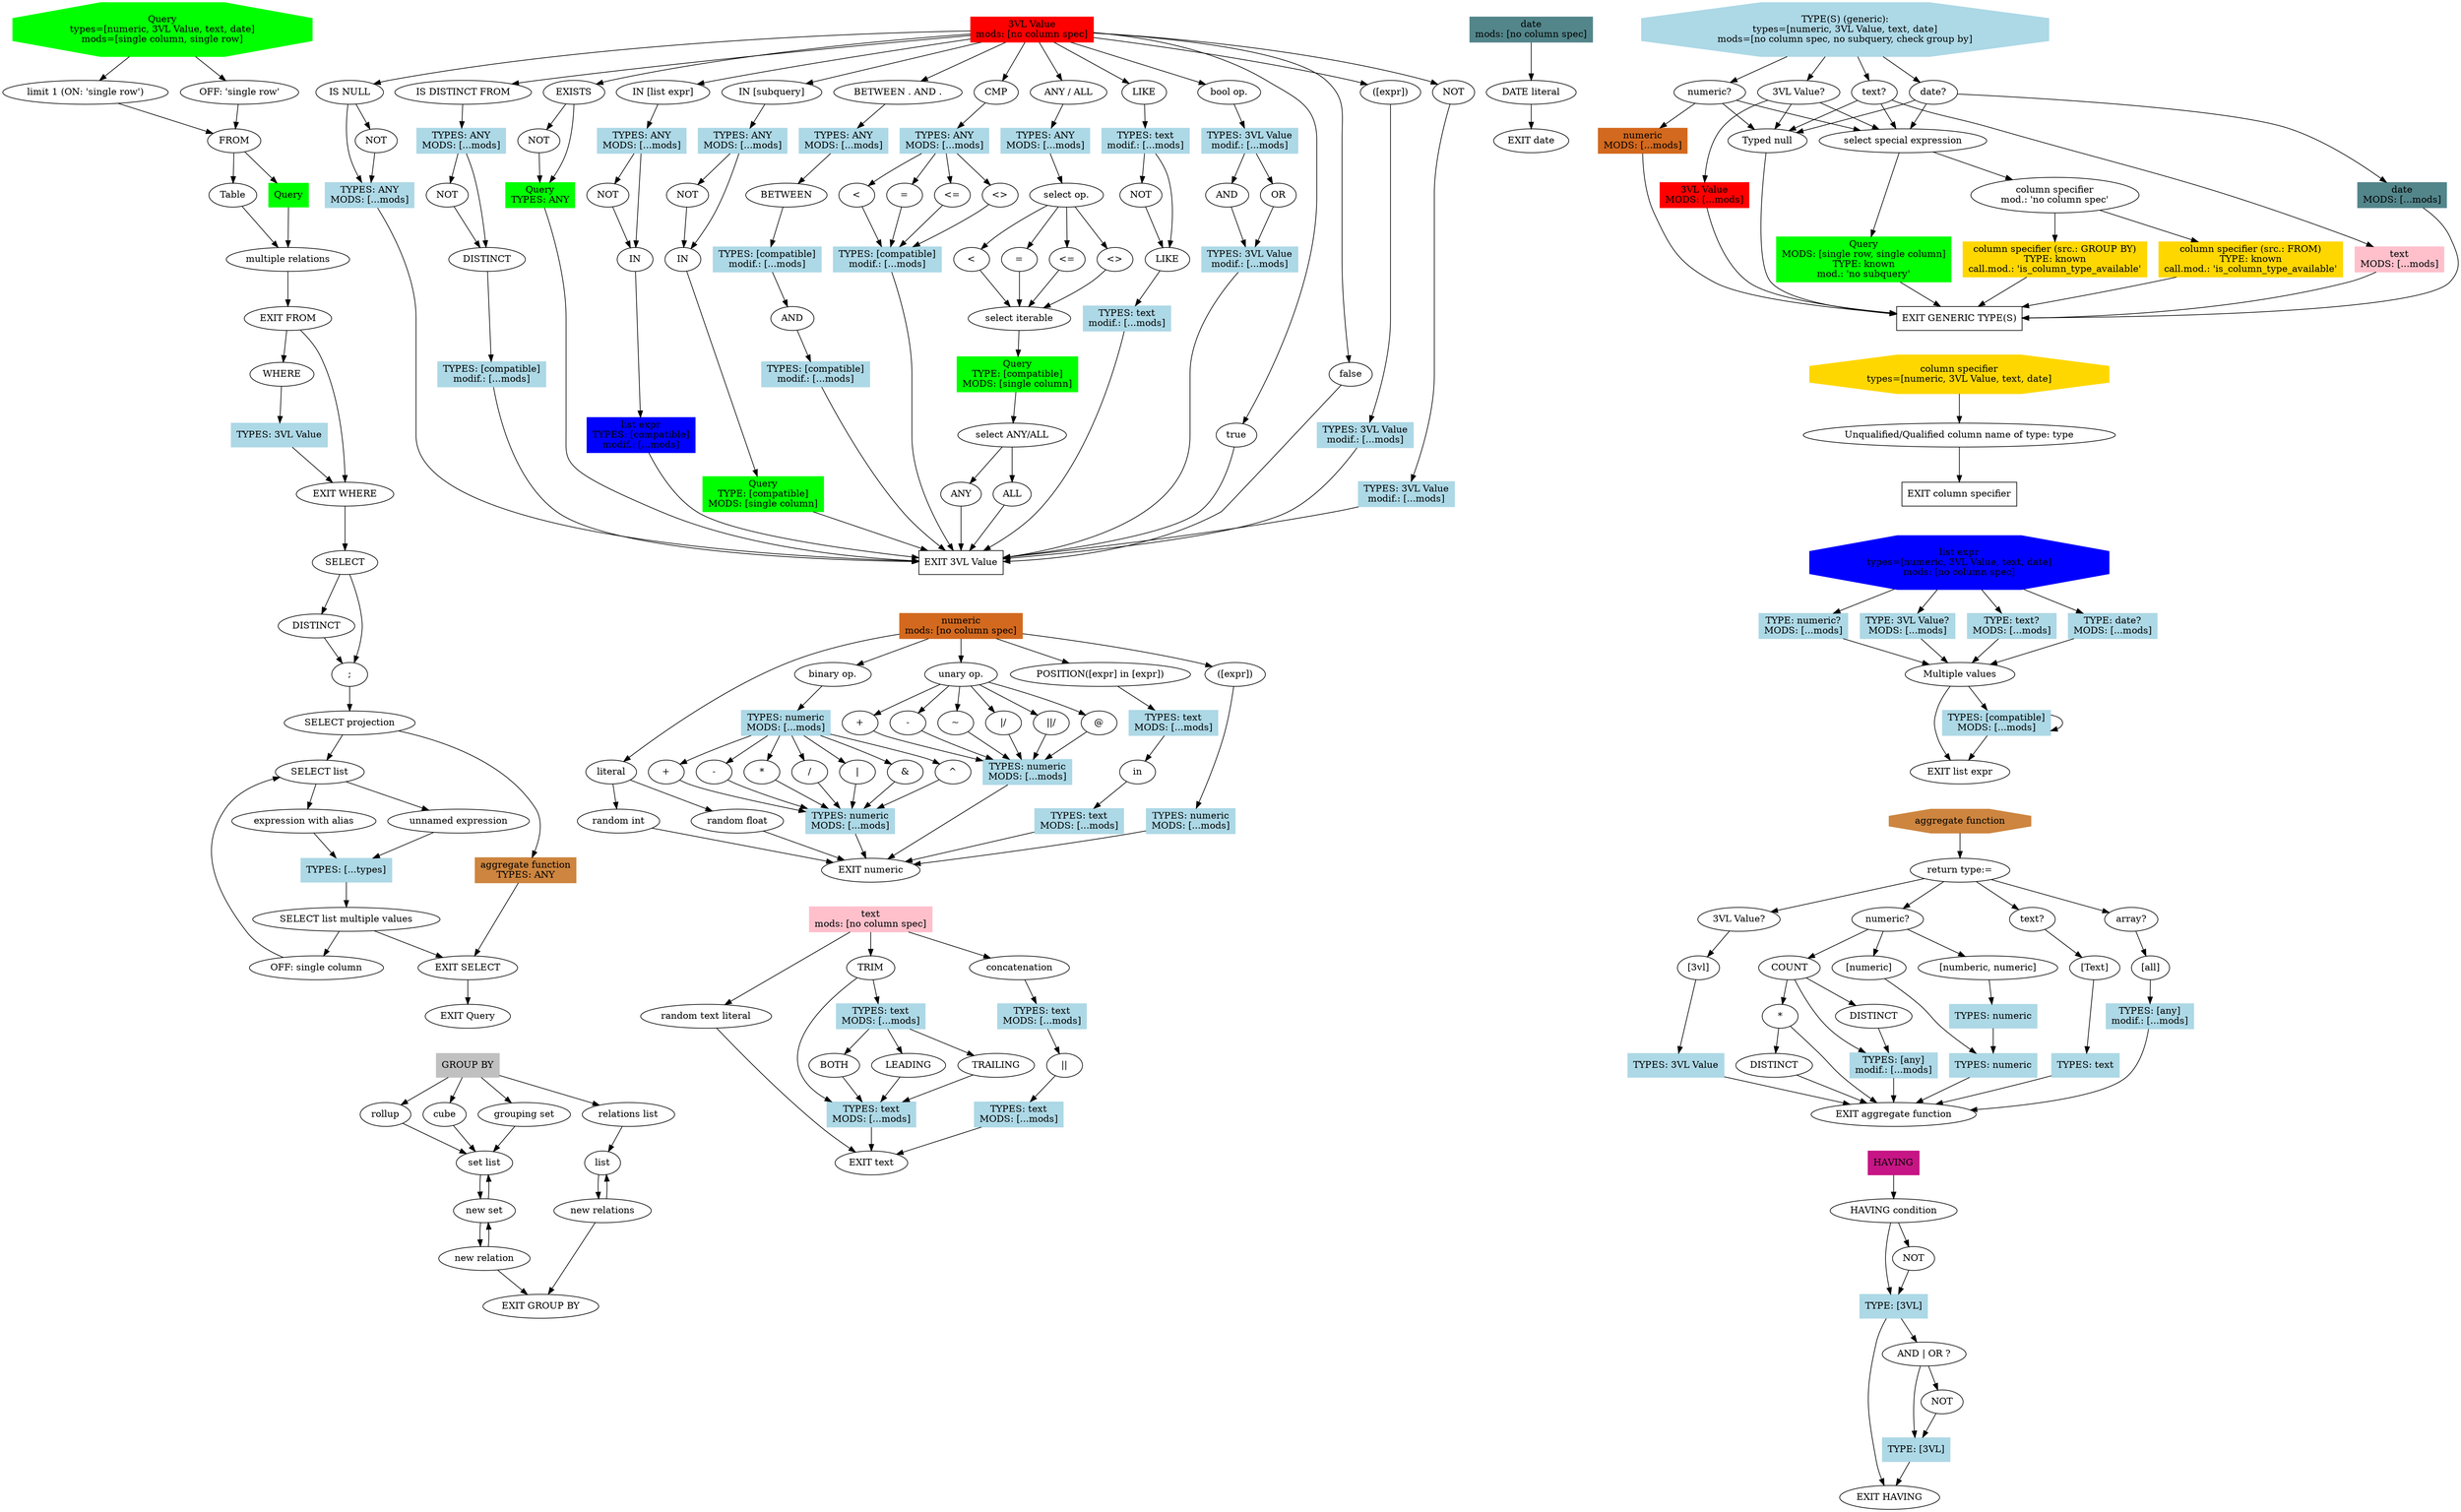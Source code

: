# Structure is ALWAYS as follows:
# 1. General rule is place function definitions inside their own subgraphs.
# 2. Functional node begins from the node_name node.

# 3. Function definitions & calls look as follows:
# 1) Definitions:
# subgraph def_{node_name} {
#     {node_name} [
#         TYPES="[{type_name}, ...]" (multiple type variants can be choosen, none can be choosen)
#         MODS="[{mod_name}, ...]"
#         uses_wrapped_types="true" (whether to wrap types into the subgraph's type, if subgraph has an inner type)
#         ...
#     ]
#     EXIT_{node_name} [label="EXIT {node_label}"]
#     ...
# }
# 2) Calls (execution will move to a root of a different subgraph):
#     call{caller_num}_{node_name} [
#         TYPES="[{type_name}, ...]" OR "[any]" OR "[known]" OR "[compatible]" OR "[...]" (passes all argument types further),
#         MODS="[{mod_name}, ...]" OR "[...]" (passes all argument modifiers further),
#         ...
#     ]
#
# TYPE, TYPES and MOD in definitions are only for type-checking.
# All specified types of modifiers (TYPE, TYPES, MOD) are required to be passed by caller.
# If TYPES="[any]", all types are selected.
# If TYPES="[compatible]" or TYPES="[known]", the types are popped from the reprective stacks.
# from the respective stacks

# 4. Typed node (with a question mark at the end in definition label):
# {node_name} [TYPE_NAME="type_name"]
# TYPE_NAME is the name of a type listed in function declaration.
# The node will be turned off or on respective to the types passed to function call.

# 4.1 A node with a modifier
# {node_name} [modifier="[trig_name]", modifier_mode="on"/"off"]
# if `modifier` is present in the modifiers, turn the node on or off according to the modifier_mode.

# 4.2 A node with a call modifier
# {node_name} [call_modifier="[call_trig_name]"]
# if the function corresponding to call_trig_name returns true (handler registered in code),
# the node is on. Otherwise, it is off.

# 5. Exit a callable node:
# EXIT_{node_name} [label="EXIT {node_label}"]

# 6. Call a callable node with params:
# call{caller_num}_{node_name} [TYPES={...}, MODS={...}, ...]
# ... -> call...
# there can be multiple callers, so each caller should have a unique id
# values of TYPES and MOD are exact mathes to those in definition

# 7. Call a callable node without params:
# call{caller_num}_{node_name} [...]
# ... -> call...

# 8. These are ignored:
# 1) ... -> ... [color=none]
# 2) Graphviz params in [] (label, shape...)

# 9. Define a node before referencing it:
# FROM []
# Query -> FROM

# 10. Don't do this:
# ... -> ... -> ...

# 11. subgraph ignore {} is completely ignored

# 12. Do NOT use block comments /* */

# 13 [temporary]. Mark nodes that will generate a literal value with 100%
# probability as node[literal="t"]

# 14. To use modifiers provided in arguments, mark a node with modifier="MOD. NAME", modifier_mode="off" / modifier_mode="on"

digraph G {
    subgraph def_Query {
        Query [TYPES="[numeric, 3VL Value, text, date]", MODS="[single column, single row]", label="Query\ntypes=[numeric, 3VL Value, text, date]\nmods=[single column, single row]", shape=octagon, style=filled, color=green]
        EXIT_Query [label="EXIT Query"]

        FROM []

        single_value_true [label="limit 1 (ON: 'single row')", modifier="single row", modifier_mode="on"]
        Query -> single_value_true
        single_value_true -> FROM

        single_value_false [label="OFF: 'single row'", modifier="single row", modifier_mode="off"]
        Query -> single_value_false
        single_value_false -> FROM

        // limit [label="limit [num]"]
        // single_value_false -> limit
        // call52_types [TYPES="[numeric]", MODS="[no column spec]", label="TYPES: numeric\nMODS: [no column spec]", shape=rectangle, style=filled, color=lightblue]
        // limit -> call52_types
        // call52_types -> FROM

        FROM_multiple_relations [label="multiple relations"]

        Table []
        FROM -> Table
        Table -> FROM_multiple_relations
        // FROM_multiple_relations -> Table

        call0_Query [label="Query", shape=rectangle, TYPES="[any]", MODS="[]", style=filled, color=green]
        FROM -> call0_Query
        call0_Query -> FROM_multiple_relations
        // FROM_multiple_relations -> call0_Query

        EXIT_FROM [label="EXIT FROM"]
        FROM_multiple_relations -> EXIT_FROM

        WHERE [label="WHERE"]
        EXIT_FROM -> WHERE

        call53_types [TYPES="[3VL Value]", label="TYPES: 3VL Value", shape=rectangle, style=filled, color=lightblue]
        WHERE -> call53_types

        SELECT []
        EXIT_WHERE [label="EXIT WHERE"]
        call53_types -> EXIT_WHERE
        EXIT_FROM -> EXIT_WHERE

        SELECT []
        EXIT_SELECT [label="EXIT SELECT"]

        EXIT_WHERE -> SELECT

        // call0_group_by [label="GROUP BY Statement", TYPES="[known]", shape=rectangle, style=filled, color=gray]
        // EXIT_WHERE -> call0_group_by
        // call0_group_by -> SELECT

        SELECT_DISTINCT [label="DISTINCT"]
        // SELECT_PERCENT [label="PERCENT"]
        // SELECT_TOP [label="TOP"]
        // call43_types [TYPES="[numeric]", label="TYPES: numeric", shape=rectangle, style=filled, color=lightblue]
        // SELECT_WITH_TIES [label="WITH TIES"]
        SELECT_distinct_end [label=";"]
        // SELECT_percent_end [label=";"]

        SELECT -> SELECT_DISTINCT
        SELECT_DISTINCT -> SELECT_distinct_end
        SELECT -> SELECT_distinct_end
        // SELECT_distinct_end -> SELECT_TOP
        // SELECT_TOP -> call43_types
        // call43_types -> SELECT_PERCENT
        // SELECT_PERCENT -> SELECT_percent_end
        // call43_types -> SELECT_percent_end
        // SELECT_percent_end -> SELECT_WITH_TIES

        SELECT_projection [label="SELECT projection"]
        // SELECT_WITH_TIES -> SELECT_projection
        SELECT_distinct_end -> SELECT_projection
        // SELECT_percent_end -> SELECT_projection

        SELECT_list [label="SELECT list"]
        // SELECT_wildcard[label="*"]
        // SELECT_qualified_wildcard[label="qualified wildcard"]
        SELECT_unnamed_expr[label="unnamed expression"]
        SELECT_expr_with_alias[label="expression with alias"]
        SELECT_list_multiple_values[label="SELECT list multiple values"]

        SELECT_projection -> SELECT_list
        // SELECT_list -> SELECT_wildcard
        // SELECT_list -> SELECT_qualified_wildcard
        SELECT_list -> SELECT_unnamed_expr
        SELECT_list -> SELECT_expr_with_alias
        call54_types [label="TYPES: [...types]", TYPES="[...]", shape=rectangle, style=filled, color=lightblue]
        SELECT_unnamed_expr -> call54_types
        SELECT_expr_with_alias -> call54_types

        call54_types -> SELECT_list_multiple_values 
        SELECT_list_multiple_values -> EXIT_SELECT
        SELECT_list_multiple_values_single_column_false [label="OFF: single column", modifier="single column", modifier_mode="off"]
        SELECT_list_multiple_values -> SELECT_list_multiple_values_single_column_false
        SELECT_list_multiple_values_single_column_false -> SELECT_list

        // call0_having [label="HAVING", TYPES="[known]", MODS="[]", shape=rectangle, style=filled, color=mediumvioletred]
        // EXIT_SELECT -> call0_having
        // call0_having -> EXIT_Query
        call0_aggregate_function [label="aggregate function\nTYPES: ANY", TYPES="[any]", shape = rectangle, style=filled, color=peru]
        SELECT_projection -> call0_aggregate_function
        call0_aggregate_function -> EXIT_SELECT
        EXIT_SELECT -> EXIT_Query
    }

    subgraph def_VAL_3 {
        VAL_3 [shape=rectangle, label="3VL Value\nmods: [no column spec]", MODS="[no column spec]", style=filled, color=red]
        EXIT_VAL_3 [shape=rectangle, label="EXIT 3VL Value"]

        IsNull [label="IS NULL"]
        call55_types [TYPES="[any]", MODS="[...]", label="TYPES: ANY\nMODS: [...mods]", shape=rectangle, color=lightblue, style=filled]
        VAL_3 -> IsNull
        IsNull -> call55_types
        IsNull_not [label="NOT"]
        IsNull -> IsNull_not
        IsNull_not -> call55_types
        call55_types -> EXIT_VAL_3

        IsDistinctFrom [label="IS DISTINCT FROM"]
        call56_types [TYPES="[any]", MODS="[...]", label="TYPES: ANY\nMODS: [...mods]", shape=rectangle, color=lightblue, style=filled]
        IsDistinctNOT [label="NOT"]
        DISTINCT []
        call21_types [MODS="[...]", TYPES="[compatible]", label="TYPES: [compatible]\nmodif.: [...mods]", shape=rectangle, style=filled, color=lightblue]
        VAL_3 -> IsDistinctFrom
        IsDistinctFrom -> call56_types
        call56_types -> IsDistinctNOT
        IsDistinctNOT -> DISTINCT
        call56_types -> DISTINCT
        DISTINCT -> call21_types
        call21_types -> EXIT_VAL_3

        Exists_not [label="NOT"]
        Exists [label="EXISTS"]
        call2_Query [TYPES="[any]", MODS="[]", label="Query\nTYPES: ANY", shape=rectangle, style=filled, color=green]
        VAL_3 -> Exists
        Exists -> call2_Query
        call2_Query -> EXIT_VAL_3
        Exists -> Exists_not
        Exists_not -> call2_Query

        InList[label="IN [list expr]"]
        InListNot [label="NOT"]
        InListIn [label="IN"]
        VAL_3 -> InList
        call57_types [TYPES="[any]", MODS="[...]", label="TYPES: ANY\nMODS: [...mods]", shape=rectangle, color=lightblue, style=filled]
        InList -> call57_types
        call57_types -> InListNot
        InListNot -> InListIn
        call57_types -> InListIn
        call1_list_expr [TYPES="[compatible]", MODS="[...]", label="list expr\nTYPES: [compatible]\nmodif.: [...mods]", shape=rectangle, style=filled, color=blue]
        InListIn -> call1_list_expr
        call1_list_expr -> EXIT_VAL_3

        InSubquery[label="IN [subquery]"]
        InSubqueryNot [label="NOT"]
        InSubqueryIn [label="IN"]
        call58_types [TYPES="[any]", MODS="[...]", label="TYPES: ANY\nMODS: [...mods]", shape=rectangle, color=lightblue, style=filled]
        VAL_3 -> InSubquery
        InSubquery -> call58_types
        call58_types -> InSubqueryNot
        InSubqueryNot -> InSubqueryIn
        call58_types -> InSubqueryIn
        call3_Query [TYPES="[compatible]", MODS="[single column]", label="Query\nTYPE: [compatible]\nMODS: [single column]", shape=rectangle, style=filled, color=green]
        InSubqueryIn -> call3_Query
        call3_Query -> EXIT_VAL_3

        Between[label="BETWEEN . AND ."]
        BetweenBetween [label="BETWEEN"]
        BetweenBetweenAnd [label="AND"]
        VAL_3 -> Between
        call59_types [TYPES="[any]", MODS="[...]", label="TYPES: ANY\nMODS: [...mods]", shape=rectangle, color=lightblue, style=filled]
        Between -> call59_types
        call59_types -> BetweenBetween
        call22_types [MODS="[...]", TYPES="[compatible]", label="TYPES: [compatible]\nmodif.: [...mods]", shape=rectangle, style=filled, color=lightblue]
        BetweenBetween -> call22_types
        call22_types -> BetweenBetweenAnd
        call23_types [MODS="[...]", TYPES="[compatible]", label="TYPES: [compatible]\nmodif.: [...mods]", shape=rectangle, style=filled, color=lightblue]
        BetweenBetweenAnd -> call23_types
        call23_types -> EXIT_VAL_3

        BinaryComp[label="CMP"]
        BinaryCompLess [label="<"]
        BinaryCompEqual [label="="]
        BinaryCompLessEqual [label="<="]
        BinaryCompUnEqual [label="<>"]
        VAL_3 -> BinaryComp
        call60_types [TYPES="[any]", MODS="[...]", label="TYPES: ANY\nMODS: [...mods]", shape=rectangle, color=lightblue, style=filled]
        BinaryComp -> call60_types
        call24_types [MODS="[...]", TYPES="[compatible]", label="TYPES: [compatible]\nmodif.: [...mods]", shape=rectangle, style=filled, color=lightblue]
        call60_types -> BinaryCompLess
        BinaryCompLess -> call24_types
        call60_types -> BinaryCompEqual
        BinaryCompEqual -> call24_types
        call60_types -> BinaryCompLessEqual
        BinaryCompLessEqual -> call24_types
        call60_types -> BinaryCompUnEqual
        BinaryCompUnEqual -> call24_types
        call24_types -> EXIT_VAL_3

        AnyAll[label="ANY / ALL"]
        AnyAllSelectOp[label="select op."]
        AnyAllLess [label="<"]
        AnyAllEqual [label="="]
        AnyAllLessEqual [label="<="]
        AnyAllUnEqual [label="<>"]
        AnyAllSelectIter[label="select iterable"]
        AnyAllAnyAll[label="select ANY/ALL"]
        AnyAllAnyAllAny[label="ANY"]
        AnyAllAnyAllAll[label="ALL"]
        VAL_3 -> AnyAll
        call61_types [TYPES="[any]", MODS="[...]", label="TYPES: ANY\nMODS: [...mods]", shape=rectangle, color=lightblue, style=filled]
        AnyAll -> call61_types
        call61_types -> AnyAllSelectOp
        AnyAllSelectOp -> AnyAllLess
        AnyAllLess -> AnyAllSelectIter
        AnyAllSelectOp -> AnyAllEqual
        AnyAllEqual -> AnyAllSelectIter
        AnyAllSelectOp -> AnyAllLessEqual
        AnyAllLessEqual -> AnyAllSelectIter
        AnyAllSelectOp -> AnyAllUnEqual
        AnyAllUnEqual -> AnyAllSelectIter
        call4_Query [TYPES="[compatible]", MODS="[single column]", label="Query\nTYPE: [compatible]\nMODS: [single column]", shape=rectangle, style=filled, color=green]
        AnyAllSelectIter -> call4_Query
        call4_Query -> AnyAllAnyAll
        AnyAllAnyAll -> AnyAllAnyAllAny
        AnyAllAnyAllAny -> EXIT_VAL_3
        AnyAllAnyAll -> AnyAllAnyAllAll
        AnyAllAnyAllAll -> EXIT_VAL_3

        BinaryStringLike[label="LIKE"]
        BinaryStringLikeNot [label="NOT"]
        BinaryStringLikeIn [label="LIKE"]
        VAL_3 -> BinaryStringLike
        call25_types [MODS="[...]", TYPES="[text]", label="TYPES: text\nmodif.: [...mods]", shape=rectangle, style=filled, color=lightblue]
        BinaryStringLike -> call25_types
        call25_types -> BinaryStringLikeNot
        BinaryStringLikeNot -> BinaryStringLikeIn
        call25_types -> BinaryStringLikeIn
        call26_types [MODS="[...]", TYPES="[text]", label="TYPES: text\nmodif.: [...mods]", shape=rectangle, style=filled, color=lightblue]
        BinaryStringLikeIn -> call26_types
        call26_types -> EXIT_VAL_3

        BinaryBooleanOpV3[label="bool op."]
        BinaryBooleanOpV3AND [label="AND"]
        BinaryBooleanOpV3OR [label="OR"]
        // BinaryBooleanOpV3XOR [label="XOR"] // THERE IS NO XOR IN POSTGRESQL
        VAL_3 -> BinaryBooleanOpV3
        call27_types [MODS="[...]", TYPES="[3VL Value]", label="TYPES: 3VL Value\nmodif.: [...mods]", shape=rectangle, style=filled, color=lightblue]
        BinaryBooleanOpV3 -> call27_types
        call27_types -> BinaryBooleanOpV3AND
        call28_types [MODS="[...]", TYPES="[3VL Value]", label="TYPES: 3VL Value\nmodif.: [...mods]", shape=rectangle, style=filled, color=lightblue]
        BinaryBooleanOpV3AND -> call28_types
        call27_types -> BinaryBooleanOpV3OR
        BinaryBooleanOpV3OR -> call28_types
        // call27_types -> BinaryBooleanOpV3XOR
        // BinaryBooleanOpV3XOR -> call28_types
        call28_types -> EXIT_VAL_3

        true [literal="t"]
        VAL_3 -> true
        true -> EXIT_VAL_3
        false [literal="t"]
        VAL_3 -> false
        false -> EXIT_VAL_3

        Nested_VAL_3[label="([expr])"]
        VAL_3 -> Nested_VAL_3
        call29_types [MODS="[...]", TYPES="[3VL Value]", label="TYPES: 3VL Value\nmodif.: [...mods]", shape=rectangle, style=filled, color=lightblue]
        Nested_VAL_3 -> call29_types
        call29_types -> EXIT_VAL_3

        UnaryNot_VAL_3[label="NOT"]
        call30_types [MODS="[...]", TYPES="[3VL Value]", label="TYPES: 3VL Value\nmodif.: [...mods]", shape=rectangle, style=filled, color=lightblue]
        VAL_3 -> UnaryNot_VAL_3
        UnaryNot_VAL_3 -> call30_types
        call30_types -> EXIT_VAL_3
    }

    subgraph def_numeric {
        numeric [shape=rectangle, label="numeric\nmods: [no column spec]", MODS="[no column spec]", style=filled, color=chocolate]
        EXIT_numeric [label="EXIT numeric"]  // TODO: OUT_TYPES="[numeric, integer]", rename numeric[...] to number[...]

        numeric_literal[label="literal", literal="t"]
        numeric -> numeric_literal
        numeric_literal_int[label="random int", literal="t"]
        numeric_literal -> numeric_literal_int
        numeric_literal_int -> EXIT_numeric
        numeric_literal_float[label="random float", literal="t"]
        numeric_literal -> numeric_literal_float
        numeric_literal_float -> EXIT_numeric

        BinaryNumericOp[label="binary op."]
        call47_types [TYPES="[numeric]", MODS="[...]", label="TYPES: numeric\nMODS: [...mods]", shape=rectangle, style=filled, color=lightblue]
        numeric -> BinaryNumericOp
        call48_types [TYPES="[numeric]", MODS="[...]", label="TYPES: numeric\nMODS: [...mods]", shape=rectangle, style=filled, color=lightblue]
        BinaryNumericOp -> call48_types
        binary_numeric_plus [label="+"]
        call48_types -> binary_numeric_plus
        binary_numeric_plus -> call47_types
        binary_numeric_minus [label="-"]
        call48_types -> binary_numeric_minus
        binary_numeric_minus -> call47_types
        binary_numeric_mul [label="*"]
        call48_types -> binary_numeric_mul
        binary_numeric_mul -> call47_types
        binary_numeric_div [label="/"]
        call48_types -> binary_numeric_div
        binary_numeric_div -> call47_types
        binary_numeric_bin_or [label="|"]
        call48_types -> binary_numeric_bin_or
        binary_numeric_bin_or -> call47_types
        binary_numeric_bin_and [label="&"]
        call48_types -> binary_numeric_bin_and
        binary_numeric_bin_and -> call47_types
        binary_numeric_bin_xor [label="^"]
        call48_types -> binary_numeric_bin_xor
        binary_numeric_bin_xor -> call47_types
        call47_types -> EXIT_numeric

        UnaryNumericOp [label="unary op."]
        call1_types [TYPES="[numeric]", MODS="[...]", label="TYPES: numeric\nMODS: [...mods]", shape=rectangle, style=filled, color=lightblue]
        numeric -> UnaryNumericOp
        unary_numeric_plus[label="+"]
        UnaryNumericOp -> unary_numeric_plus
        unary_numeric_plus -> call1_types
        unary_numeric_minus[label="-"]
        UnaryNumericOp -> unary_numeric_minus
        unary_numeric_minus -> call1_types
        unary_numeric_bin_not [label="~"]
        UnaryNumericOp -> unary_numeric_bin_not
        unary_numeric_bin_not -> call1_types
        unary_numeric_sq_root [label="|/"]
        UnaryNumericOp -> unary_numeric_sq_root
        unary_numeric_sq_root -> call1_types
        unary_numeric_cub_root [label="||/"]
        UnaryNumericOp -> unary_numeric_cub_root
        unary_numeric_cub_root -> call1_types
        // unary_numeric_postfix_fact [label="!"]         // THESE 2 WERE REMOVED FROM POSTGRESQL
        // UnaryNumericOp -> unary_numeric_postfix_fact
        // unary_numeric_postfix_fact -> call1_types
        // unary_numeric_prefix_fact [label="!!"]
        // UnaryNumericOp -> unary_numeric_prefix_fact
        // unary_numeric_prefix_fact -> call1_types
        unary_numeric_abs [label="@"]
        UnaryNumericOp -> unary_numeric_abs
        unary_numeric_abs -> call1_types
        call1_types -> EXIT_numeric

        numeric_string_Position[label="POSITION([expr] in [expr])"]
        numeric -> numeric_string_Position
        call2_types [TYPES="[text]", MODS="[...]", label="TYPES: text\nMODS: [...mods]", shape=rectangle, style=filled, color=lightblue]
        numeric_string_Position -> call2_types
        string_position_in [label="in"]
        call2_types -> string_position_in
        call3_types [TYPES="[text]", MODS="[...]", label="TYPES: text\nMODS: [...mods]", shape=rectangle, style=filled, color=lightblue]
        string_position_in -> call3_types
        call3_types -> EXIT_numeric

        Nested_numeric[label="([expr])"]
        numeric -> Nested_numeric
        call4_types [TYPES="[numeric]", MODS="[...]", label="TYPES: numeric\nMODS: [...mods]", shape=rectangle, style=filled, color=lightblue]
        Nested_numeric -> call4_types
        call4_types -> EXIT_numeric
    }

    subgraph def_text {
        text [label="text\nmods: [no column spec]", MODS="[no column spec]", shape=rectangle, style=filled, color=pink]
        EXIT_text [label="EXIT text"]

        text_literal [label="random text literal", literal="t"]
        text -> text_literal
        text_literal -> EXIT_text

        text_trim[label="TRIM"]
        text -> text_trim
        call5_types [TYPES="[text]", MODS="[...]", label="TYPES: text\nMODS: [...mods]", shape=rectangle, style=filled, color=lightblue]
        text_trim -> call5_types
        call6_types [TYPES="[text]", MODS="[...]", label="TYPES: text\nMODS: [...mods]", shape=rectangle, style=filled, color=lightblue]
        text_trim -> call6_types
        BOTH []
        call6_types -> BOTH
        BOTH -> call5_types
        LEADING []
        call6_types -> LEADING
        LEADING -> call5_types
        TRAILING []
        call6_types -> TRAILING
        TRAILING -> call5_types
        call5_types -> EXIT_text

        text_concat [label="concatenation"]
        text -> text_concat
        call7_types [TYPES="[text]", MODS="[...]", label="TYPES: text\nMODS: [...mods]", shape=rectangle, style=filled, color=lightblue]
        text_concat -> call7_types
        text_concat_concat [label="||"]
        call7_types -> text_concat_concat
        call8_types [TYPES="[text]", MODS="[...]", label="TYPES: text\nMODS: [...mods]", shape=rectangle, style=filled, color=lightblue]
        text_concat_concat -> call8_types
        call8_types -> EXIT_text

        // text_substring[label="substring"]
        // text -> text_substring
        // call9_types [TYPES="[text]", MODS="[...]", label="TYPES: text\nMODS: [...mods]", shape=rectangle, style=filled, color=lightblue]
        // text_substring -> call9_types
        // text_substr_numeric_from_from[label="from"]
        // call9_types -> text_substr_numeric_from_from
        // call10_types [TYPES="[numeric]", MODS="[...]", label="TYPES: numeric\nMODS: [...mods]", shape=rectangle, style=filled, color=lightblue]
        // text_substr_numeric_from_from -> call10_types
        // call10_types -> EXIT_text
        // text_substr_numeric_len_len [label="length"]
        // call10_types -> text_substr_numeric_len_len
        // call11_types [TYPES="[numeric]", MODS="[...]", label="TYPES: numeric\nMODS: [...mods]", shape=rectangle, style=filled, color=lightblue]
        // text_substr_numeric_len_len -> call11_types
        // call11_types -> EXIT_text
    }

    subgraph def_date {
        date [label="date\nmods: [no column spec]", MODS="[no column spec]", shape=rectangle, style=filled, color=cadetblue4]
        EXIT_date [label="EXIT date"]

        date_literal [label="DATE literal"]
        date -> date_literal
        date_literal -> EXIT_date
    }

    subgraph def_types {
        types [TYPES="[numeric, 3VL Value, text, date]", MODS="[no column spec, no subquery, check group by]", label="TYPE(S) (generic):\ntypes=[numeric, 3VL Value, text, date]\nmods=[no column spec, no subquery, check group by]", shape=octagon, style=filled, color=lightblue]
        EXIT_types [label="EXIT GENERIC TYPE(S)", shape=rectangle]

        types_select_type_numeric[TYPE_NAME="numeric", label="numeric?", set_value="types_type"]
        types -> types_select_type_numeric
        types_select_type_3vl[TYPE_NAME="3VL Value", label="3VL Value?", set_value="types_type"]
        types -> types_select_type_3vl
        types_select_type_text[TYPE_NAME="text", label="text?", set_value="types_type"]
        types -> types_select_type_text
        types_select_type_date[TYPE_NAME="date", label="date?", set_value="types_type"]
        types -> types_select_type_date

        // types_null [label="Untyped null"]
        // types -> types_null
        // types_null -> EXIT_types

        types_return_typed_null [label="Typed null"]
        types_select_type_numeric -> types_return_typed_null
        types_select_type_3vl -> types_return_typed_null
        types_select_type_text -> types_return_typed_null
        types_select_type_date -> types_return_typed_null

        types_return_typed_null -> EXIT_types

        types_select_special_expression [label="select special expression"]
        types_select_type_numeric -> types_select_special_expression
        types_select_type_3vl -> types_select_special_expression
        types_select_type_text -> types_select_special_expression
        types_select_type_date -> types_select_special_expression

        types_column_spec [modifier="no column spec", modifier_mode="off", label="column specifier\nmod.: 'no column spec'"]
        types_select_special_expression -> types_column_spec
        call0_column_spec [TYPES="[known]", call_modifier="is_column_type_available", modifier="check group by", modifier_mode="off", label="column specifier (src.: FROM)\nTYPE: known\ncall.mod.: 'is_column_type_available'", shape=rectangle, style=filled, color=gold]
        types_column_spec -> call0_column_spec
        call0_column_spec -> EXIT_types
        call1_column_spec [TYPES="[known]", call_modifier="is_column_type_available", modifier="check group by", modifier_mode="on", label="column specifier (src.: GROUP BY)\nTYPE: known\ncall.mod.: 'is_column_type_available'", shape=rectangle, style=filled, color=gold]
        types_column_spec -> call1_column_spec
        call1_column_spec -> EXIT_types

        call1_Query [TYPES="[known]", MODS="[single row, single column]", label="Query\nMODS: [single row, single column]\nTYPE: known\nmod.: 'no subquery'", modifier="no subquery", modifier_mode="off", shape=rectangle, style=filled, color=green]
        types_select_special_expression -> call1_Query
        call1_Query -> EXIT_types

        call0_numeric [label="numeric\nMODS: [...mods]", MODS="[...]", shape=rectangle, style=filled, color=chocolate]
        types_select_type_numeric -> call0_numeric
        call0_numeric -> EXIT_types

        call1_VAL_3 [label="3VL Value\nMODS: [...mods]", MODS="[...]", shape=rectangle, style=filled, color=red]
        types_select_type_3vl -> call1_VAL_3
        call1_VAL_3 -> EXIT_types

        call0_text [label="text\nMODS: [...mods]", MODS="[...]", shape=rectangle, style=filled, color=pink]
        types_select_type_text -> call0_text
        call0_text -> EXIT_types

        call0_date [label="date\nMODS: [...mods]", MODS="[...]", shape=rectangle, style=filled, color=cadetblue4]
        types_select_type_date -> call0_date
        call0_date -> EXIT_types
    }

    subgraph def_column_spec {
        column_spec [TYPES="[numeric, 3VL Value, text, date]", label="column specifier\ntypes=[numeric, 3VL Value, text, date]", shape=octagon, style=filled, color=gold]
        EXIT_column_spec [label="EXIT column specifier", shape=rectangle]

        typed_column_name [label="Unqualified/Qualified column name of type: type"]
        column_spec -> typed_column_name
        typed_column_name -> EXIT_column_spec
    }

    subgraph def_list_expr {
        list_expr [TYPES="[numeric, 3VL Value, text, date]", MODS="[no column spec]", label="list expr\ntypes=[numeric, 3VL Value, text, date]\nmods: [no column spec]", shape=octagon, style=filled, color=blue]
        EXIT_list_expr[label="EXIT list expr"]

        call16_types [TYPE_NAME="numeric", TYPES="[numeric]", label="TYPE: numeric?\nMODS: [...mods]", MODS="[...]", shape=rectangle, style=filled, color=lightblue]
        list_expr -> call16_types
        call17_types [TYPE_NAME="3VL Value", TYPES="[3VL Value]", label="TYPE: 3VL Value?\nMODS: [...mods]", MODS="[...]", shape=rectangle, style=filled, color=lightblue]
        list_expr -> call17_types
        call18_types [TYPE_NAME="text", TYPES="[text]", label="TYPE: text?\nMODS: [...mods]", MODS="[...]", shape=rectangle, style=filled, color=lightblue]
        list_expr -> call18_types
        call62_types [TYPE_NAME="date", TYPES="[date]", label="TYPE: date?\nMODS: [...mods]", MODS="[...]", shape=rectangle, style=filled, color=lightblue]
        list_expr -> call62_types

        list_expr_multiple_values [label="Multiple values"]
        call16_types -> list_expr_multiple_values
        call17_types -> list_expr_multiple_values
        call18_types -> list_expr_multiple_values
        call62_types -> list_expr_multiple_values

        call49_types [TYPES="[compatible]", label="TYPES: [compatible]\nMODS: [...mods]", MODS="[...]", shape=rectangle, style=filled, color=lightblue]
        list_expr_multiple_values -> call49_types
        list_expr_multiple_values -> EXIT_list_expr
        call49_types -> call49_types

        call49_types -> EXIT_list_expr
    }

    subgraph def_group_by {
        group_by [label="GROUP BY", shape=rectangle, style=filled, color=gray]
        EXIT_group_by [label="EXIT GROUP BY"]

        grouping_rollup [label="rollup"]
        group_by -> grouping_rollup

        grouping_cube [label="cube"]
        group_by -> grouping_cube
        
        grouping_relations_list[label="relations list"]
        group_by -> grouping_relations_list

        grouping_set [label="grouping set"]
        group_by -> grouping_set

        set_list[label="set list"]

        new_set [label="new set"]
        grouping_set -> set_list
        set_list -> new_set
        new_set -> set_list
        
        new_relations_set[label="new relation"]
        new_set -> new_relations_set
        new_relations_set -> new_set
        new_relations_set -> EXIT_group_by
        
        list_of_relations[label="list"]
        grouping_relations_list -> list_of_relations
        grouping_cube -> set_list
        grouping_rollup -> set_list
        
        new_relations_grouping [label="new relations"]
        list_of_relations -> new_relations_grouping
        new_relations_grouping -> list_of_relations
        new_relations_grouping -> EXIT_group_by
    }

    subgraph def_aggregate_function {
        aggregate_function [TYPES="[numeric, 3VL Value, text, date]", label="aggregate function", shape=octagon, style=filled, color=peru]
        EXIT_aggregate_function [label="EXIT aggregate function"]
        
        aggregate_select_return_type [label="return type:="]
        aggregate_function -> aggregate_select_return_type
        aggregate_select_type_numeric[OPTIONAL="numeric", label="numeric?"]
        aggregate_select_type_array[OPTIONAL="array", label="array?"]
        aggregate_select_type_string[OPTIONAL="text", label="text?"]
        aggregate_select_type_bool[OPTIONAL="3VL Value", label="3VL Value?"]

        aggregate_select_return_type -> aggregate_select_type_numeric
        aggregate_select_return_type -> aggregate_select_type_array
        aggregate_select_return_type -> aggregate_select_type_string
        aggregate_select_return_type -> aggregate_select_type_bool
        
        call64_types [TYPES="[3VL Value]", label="TYPES: 3VL Value", shape=rectangle, style=filled, color=lightblue]
        call52_types [TYPES="[numeric]", label="TYPES: numeric", shape=rectangle, style=filled, color=lightblue]
        call63_types [TYPES="[text]", label="TYPES: text", shape=rectangle, style=filled, color=lightblue]
        call64_types -> EXIT_aggregate_function
        call52_types -> EXIT_aggregate_function
        call63_types -> EXIT_aggregate_function

        call50_types [TYPES="[any]", label="TYPES: [any]\nmodif.: [...mods]", MODS="[...]", shape=rectangle, style=filled, color=lightblue]
        
        array_arg[label="[all]"]
        aggregate_select_type_array -> array_arg 
        array_arg -> call50_types
        call50_types -> EXIT_aggregate_function       

        arg_single_vl3 [label="[3vl]"]
        aggregate_select_type_bool -> arg_single_vl3
        arg_single_vl3 -> call64_types

        arg_string[label="[Text]"]
        aggregate_select_type_string -> arg_string
        arg_string -> call63_types


        COUNT[]
        aggregate_select_type_numeric -> COUNT
        COUNT_wildcard[label="*"]
        COUNT_distinct[label="DISTINCT"]
        COUNT_distinct_wildcard[label="DISTINCT"]
        call65_types [TYPES="[any]", label="TYPES: [any]\nmodif.: [...mods]", MODS="[...]", shape=rectangle, style=filled, color=lightblue]
        
        COUNT -> COUNT_wildcard
        COUNT -> COUNT_distinct
        COUNT -> call65_types
        COUNT_distinct -> call65_types
        call65_types -> EXIT_aggregate_function
        COUNT_wildcard -> EXIT_aggregate_function
        COUNT_wildcard -> COUNT_distinct_wildcard
        COUNT_distinct_wildcard -> EXIT_aggregate_function
        
        arg_double_numeric [label="[numberic, numeric]"]
        aggregate_select_type_numeric -> arg_double_numeric   

        call68_types[TYPES="[numeric]", label="TYPES: numeric", shape=rectangle, style=filled, color=lightblue]
        arg_double_numeric -> call68_types
        
        call68_types -> call52_types
        
        arg_single_numeric[label="[numeric]"]
        aggregate_select_type_numeric -> arg_single_numeric
        arg_single_numeric -> call52_types
    }


    subgraph def_having {
        having [label="HAVING", shape=rectangle, style=filled, color=mediumvioletred]
        EXIT_having [label="EXIT HAVING"]

        having_condition [label="HAVING condition"]
        having -> having_condition

        having_not [label="NOT"]
        call45_types [TYPES="[3VL Value]", label="TYPE: [3VL]", shape=rectangle, style=filled, color=lightblue]
        call46_types [TYPES="[3VL Value]", label="TYPE: [3VL]", shape=rectangle, style=filled, color=lightblue]
        having_logical_expr [label="AND | OR ?"]

        having_condition -> having_not
        having_condition -> call45_types

        call45_types -> having_logical_expr
        having_not -> call45_types

        having_not_optional [label="NOT"]
        having_logical_expr -> having_not_optional
        having_not_optional -> call46_types
        having_logical_expr -> call46_types

        call45_types -> EXIT_having
        call46_types -> EXIT_having
    }

    # cosmetic
    subgraph ignore {
        EXIT_VAL_3 -> numeric [color=none]
        EXIT_numeric -> text [color=none]
        EXIT_types -> column_spec [color=none]
        EXIT_column_spec -> list_expr[color=none]
        EXIT_Query -> group_by [color=none]
        EXIT_list_expr -> aggregate_function [color=none]
        EXIT_aggregate_function -> having [color=none]

    }
}